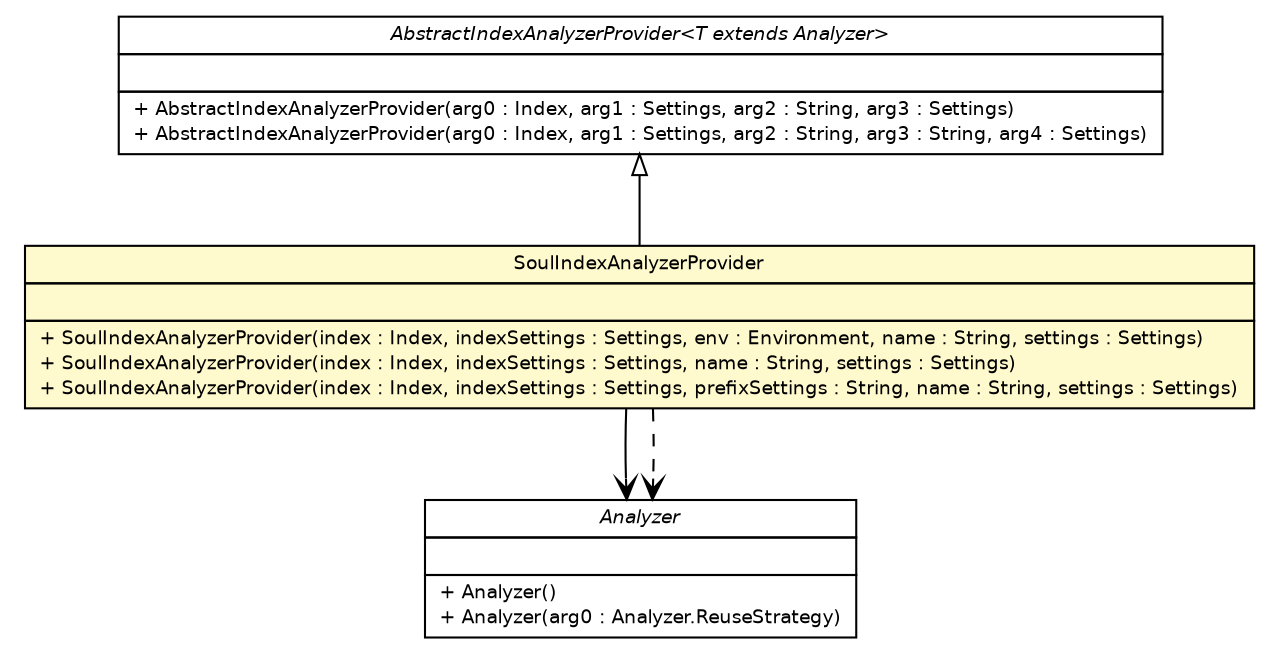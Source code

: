 #!/usr/local/bin/dot
#
# Class diagram 
# Generated by UmlGraph version 4.6 (http://www.spinellis.gr/sw/umlgraph)
#

digraph G {
	edge [fontname="Helvetica",fontsize=10,labelfontname="Helvetica",labelfontsize=10];
	node [fontname="Helvetica",fontsize=10,shape=plaintext];
	// org.soul.ESearch.SoulIndexAnalyzerProvider
	c4902 [label=<<table border="0" cellborder="1" cellspacing="0" cellpadding="2" port="p" bgcolor="lemonChiffon" href="./SoulIndexAnalyzerProvider.html">
		<tr><td><table border="0" cellspacing="0" cellpadding="1">
			<tr><td> SoulIndexAnalyzerProvider </td></tr>
		</table></td></tr>
		<tr><td><table border="0" cellspacing="0" cellpadding="1">
			<tr><td align="left">  </td></tr>
		</table></td></tr>
		<tr><td><table border="0" cellspacing="0" cellpadding="1">
			<tr><td align="left"> + SoulIndexAnalyzerProvider(index : Index, indexSettings : Settings, env : Environment, name : String, settings : Settings) </td></tr>
			<tr><td align="left"> + SoulIndexAnalyzerProvider(index : Index, indexSettings : Settings, name : String, settings : Settings) </td></tr>
			<tr><td align="left"> + SoulIndexAnalyzerProvider(index : Index, indexSettings : Settings, prefixSettings : String, name : String, settings : Settings) </td></tr>
		</table></td></tr>
		</table>>, fontname="Helvetica", fontcolor="black", fontsize=9.0];
	//org.soul.ESearch.SoulIndexAnalyzerProvider extends org.elasticsearch.index.analysis.AbstractIndexAnalyzerProvider<org.apache.lucene.analysis.Analyzer>
	c4958:p -> c4902:p [dir=back,arrowtail=empty];
	// org.soul.ESearch.SoulIndexAnalyzerProvider NAVASSOC org.apache.lucene.analysis.Analyzer
	c4902:p -> c4959:p [taillabel="", label="", headlabel="", fontname="Helvetica", fontcolor="black", fontsize=10.0, color="black", arrowhead=open];
	// org.soul.ESearch.SoulIndexAnalyzerProvider DEPEND org.apache.lucene.analysis.Analyzer
	c4902:p -> c4959:p [taillabel="", label="", headlabel="", fontname="Helvetica", fontcolor="black", fontsize=10.0, color="black", arrowhead=open, style=dashed];
	// org.apache.lucene.analysis.Analyzer
	c4959 [label=<<table border="0" cellborder="1" cellspacing="0" cellpadding="2" port="p" href="http://java.sun.com/j2se/1.4.2/docs/api/org/apache/lucene/analysis/Analyzer.html">
		<tr><td><table border="0" cellspacing="0" cellpadding="1">
			<tr><td><font face="Helvetica-Oblique"> Analyzer </font></td></tr>
		</table></td></tr>
		<tr><td><table border="0" cellspacing="0" cellpadding="1">
			<tr><td align="left">  </td></tr>
		</table></td></tr>
		<tr><td><table border="0" cellspacing="0" cellpadding="1">
			<tr><td align="left"> + Analyzer() </td></tr>
			<tr><td align="left"> + Analyzer(arg0 : Analyzer.ReuseStrategy) </td></tr>
		</table></td></tr>
		</table>>, fontname="Helvetica", fontcolor="black", fontsize=9.0];
	// org.elasticsearch.index.analysis.AbstractIndexAnalyzerProvider<T extends org.apache.lucene.analysis.Analyzer>
	c4958 [label=<<table border="0" cellborder="1" cellspacing="0" cellpadding="2" port="p" href="http://java.sun.com/j2se/1.4.2/docs/api/org/elasticsearch/index/analysis/AbstractIndexAnalyzerProvider.html">
		<tr><td><table border="0" cellspacing="0" cellpadding="1">
			<tr><td><font face="Helvetica-Oblique"> AbstractIndexAnalyzerProvider&lt;T extends Analyzer&gt; </font></td></tr>
		</table></td></tr>
		<tr><td><table border="0" cellspacing="0" cellpadding="1">
			<tr><td align="left">  </td></tr>
		</table></td></tr>
		<tr><td><table border="0" cellspacing="0" cellpadding="1">
			<tr><td align="left"> + AbstractIndexAnalyzerProvider(arg0 : Index, arg1 : Settings, arg2 : String, arg3 : Settings) </td></tr>
			<tr><td align="left"> + AbstractIndexAnalyzerProvider(arg0 : Index, arg1 : Settings, arg2 : String, arg3 : String, arg4 : Settings) </td></tr>
		</table></td></tr>
		</table>>, fontname="Helvetica", fontcolor="black", fontsize=9.0];
}

